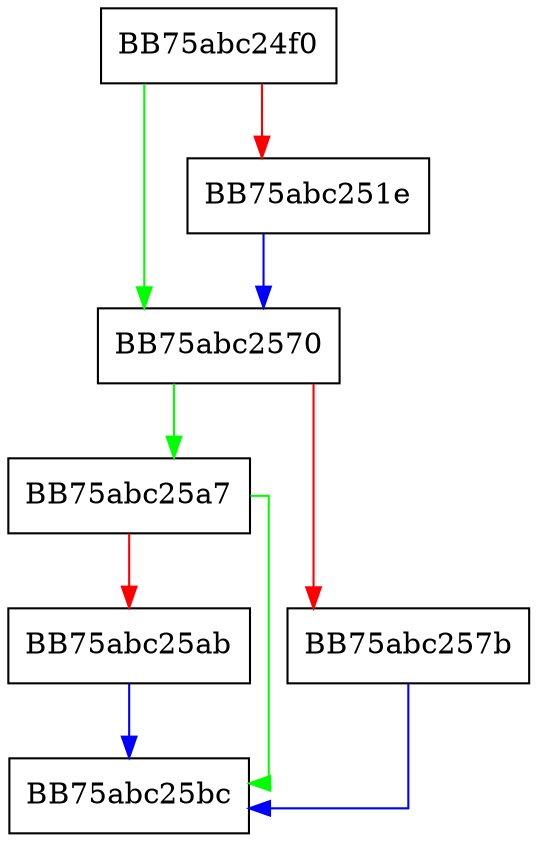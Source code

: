 digraph eIL_rcr32f {
  node [shape="box"];
  graph [splines=ortho];
  BB75abc24f0 -> BB75abc2570 [color="green"];
  BB75abc24f0 -> BB75abc251e [color="red"];
  BB75abc251e -> BB75abc2570 [color="blue"];
  BB75abc2570 -> BB75abc25a7 [color="green"];
  BB75abc2570 -> BB75abc257b [color="red"];
  BB75abc257b -> BB75abc25bc [color="blue"];
  BB75abc25a7 -> BB75abc25bc [color="green"];
  BB75abc25a7 -> BB75abc25ab [color="red"];
  BB75abc25ab -> BB75abc25bc [color="blue"];
}